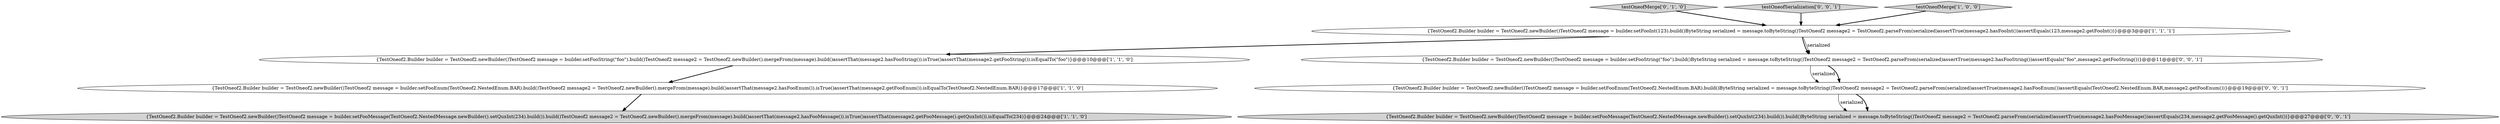 digraph {
3 [style = filled, label = "{TestOneof2.Builder builder = TestOneof2.newBuilder()TestOneof2 message = builder.setFooEnum(TestOneof2.NestedEnum.BAR).build()TestOneof2 message2 = TestOneof2.newBuilder().mergeFrom(message).build()assertThat(message2.hasFooEnum()).isTrue()assertThat(message2.getFooEnum()).isEqualTo(TestOneof2.NestedEnum.BAR)}@@@17@@@['1', '1', '0']", fillcolor = white, shape = ellipse image = "AAA0AAABBB1BBB"];
1 [style = filled, label = "{TestOneof2.Builder builder = TestOneof2.newBuilder()TestOneof2 message = builder.setFooString(\"foo\").build()TestOneof2 message2 = TestOneof2.newBuilder().mergeFrom(message).build()assertThat(message2.hasFooString()).isTrue()assertThat(message2.getFooString()).isEqualTo(\"foo\")}@@@10@@@['1', '1', '0']", fillcolor = white, shape = ellipse image = "AAA0AAABBB1BBB"];
5 [style = filled, label = "testOneofMerge['0', '1', '0']", fillcolor = lightgray, shape = diamond image = "AAA0AAABBB2BBB"];
4 [style = filled, label = "{TestOneof2.Builder builder = TestOneof2.newBuilder()TestOneof2 message = builder.setFooInt(123).build()ByteString serialized = message.toByteString()TestOneof2 message2 = TestOneof2.parseFrom(serialized)assertTrue(message2.hasFooInt())assertEquals(123,message2.getFooInt())}@@@3@@@['1', '1', '1']", fillcolor = white, shape = ellipse image = "AAA0AAABBB1BBB"];
2 [style = filled, label = "{TestOneof2.Builder builder = TestOneof2.newBuilder()TestOneof2 message = builder.setFooMessage(TestOneof2.NestedMessage.newBuilder().setQuxInt(234).build()).build()TestOneof2 message2 = TestOneof2.newBuilder().mergeFrom(message).build()assertThat(message2.hasFooMessage()).isTrue()assertThat(message2.getFooMessage().getQuxInt()).isEqualTo(234)}@@@24@@@['1', '1', '0']", fillcolor = lightgray, shape = ellipse image = "AAA0AAABBB1BBB"];
9 [style = filled, label = "{TestOneof2.Builder builder = TestOneof2.newBuilder()TestOneof2 message = builder.setFooString(\"foo\").build()ByteString serialized = message.toByteString()TestOneof2 message2 = TestOneof2.parseFrom(serialized)assertTrue(message2.hasFooString())assertEquals(\"foo\",message2.getFooString())}@@@11@@@['0', '0', '1']", fillcolor = white, shape = ellipse image = "AAA0AAABBB3BBB"];
6 [style = filled, label = "{TestOneof2.Builder builder = TestOneof2.newBuilder()TestOneof2 message = builder.setFooEnum(TestOneof2.NestedEnum.BAR).build()ByteString serialized = message.toByteString()TestOneof2 message2 = TestOneof2.parseFrom(serialized)assertTrue(message2.hasFooEnum())assertEquals(TestOneof2.NestedEnum.BAR,message2.getFooEnum())}@@@19@@@['0', '0', '1']", fillcolor = white, shape = ellipse image = "AAA0AAABBB3BBB"];
8 [style = filled, label = "testOneofSerialization['0', '0', '1']", fillcolor = lightgray, shape = diamond image = "AAA0AAABBB3BBB"];
0 [style = filled, label = "testOneofMerge['1', '0', '0']", fillcolor = lightgray, shape = diamond image = "AAA0AAABBB1BBB"];
7 [style = filled, label = "{TestOneof2.Builder builder = TestOneof2.newBuilder()TestOneof2 message = builder.setFooMessage(TestOneof2.NestedMessage.newBuilder().setQuxInt(234).build()).build()ByteString serialized = message.toByteString()TestOneof2 message2 = TestOneof2.parseFrom(serialized)assertTrue(message2.hasFooMessage())assertEquals(234,message2.getFooMessage().getQuxInt())}@@@27@@@['0', '0', '1']", fillcolor = lightgray, shape = ellipse image = "AAA0AAABBB3BBB"];
1->3 [style = bold, label=""];
4->9 [style = bold, label=""];
4->1 [style = bold, label=""];
8->4 [style = bold, label=""];
6->7 [style = solid, label="serialized"];
3->2 [style = bold, label=""];
6->7 [style = bold, label=""];
0->4 [style = bold, label=""];
9->6 [style = solid, label="serialized"];
5->4 [style = bold, label=""];
9->6 [style = bold, label=""];
4->9 [style = solid, label="serialized"];
}
